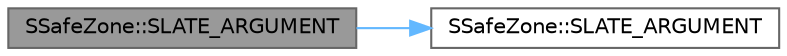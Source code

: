 digraph "SSafeZone::SLATE_ARGUMENT"
{
 // INTERACTIVE_SVG=YES
 // LATEX_PDF_SIZE
  bgcolor="transparent";
  edge [fontname=Helvetica,fontsize=10,labelfontname=Helvetica,labelfontsize=10];
  node [fontname=Helvetica,fontsize=10,shape=box,height=0.2,width=0.4];
  rankdir="LR";
  Node1 [id="Node000001",label="SSafeZone::SLATE_ARGUMENT",height=0.2,width=0.4,color="gray40", fillcolor="grey60", style="filled", fontcolor="black",tooltip="If this safe zone should pad for the top of the screen's safe zone."];
  Node1 -> Node2 [id="edge1_Node000001_Node000002",color="steelblue1",style="solid",tooltip=" "];
  Node2 [id="Node000002",label="SSafeZone::SLATE_ARGUMENT",height=0.2,width=0.4,color="grey40", fillcolor="white", style="filled",URL="$d7/d01/classSSafeZone.html#a9944ae9077e816e0fbe696129dfb88bd",tooltip="Horizontal alignment of content in the area allotted to the SBox by its parent."];
}
